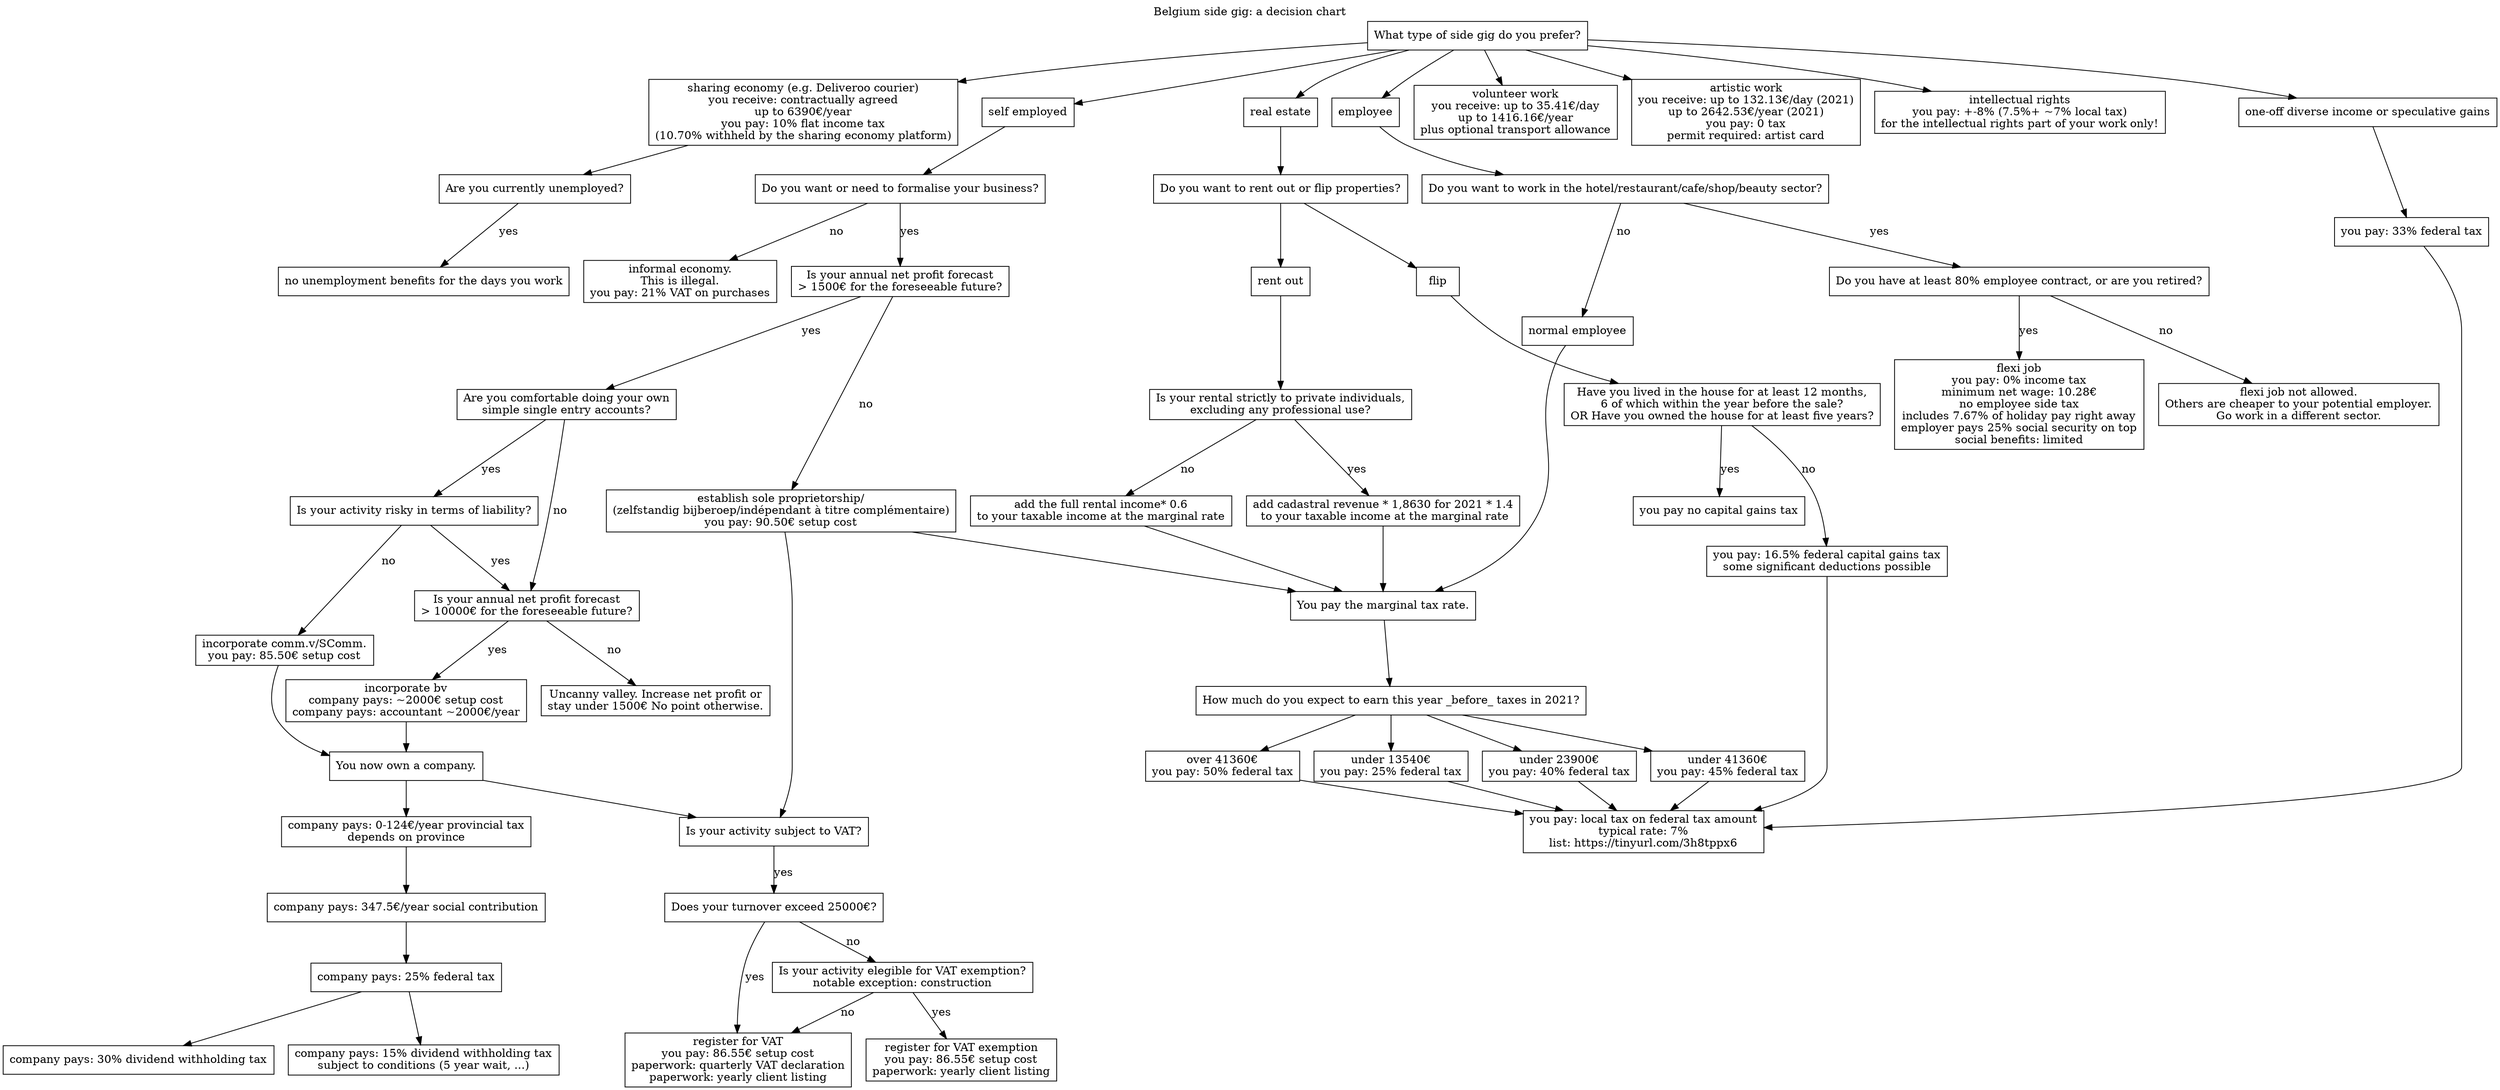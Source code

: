 digraph G {
  labelloc="t";
  label="Belgium side gig: a decision chart";
  
  node [shape=box];
  
  q_status[label="What type of side gig do you prefer?"];


  // Employee   
  q_flexi_job[label="Do you want to work in the hotel/restaurant/cafe/shop/beauty sector?"]
  q_flexi_job_condition[label="Do you have at least 80% employee contract, or are you retired?"]
  flexi_job[label="flexi job\nyou pay: 0% income tax\nminimum net wage: 10.28€\nno employee side tax\nincludes 7.67% of holiday pay right away\nemployer pays 25% social security on top\nsocial benefits: limited"]
  no_flexi_job[label="flexi job not allowed.\nOthers are cheaper to your potential employer.\nGo work in a different sector."]
  normal_employee[label="normal employee"]
  marginal_tax_rate[label="You pay the marginal tax rate."];
  q_marginal_tax_rate[label="How much do you expect to earn this year _before_ taxes in 2021?"]
  marginal_tax_25[label="under 13540€\nyou pay: 25% federal tax"]
  marginal_tax_40[label="under 23900€\nyou pay: 40% federal tax"]
  marginal_tax_45[label="under 41360€\nyou pay: 45% federal tax"]
  marginal_tax_50[label="over 41360€\nyou pay: 50% federal tax"]
  local_tax[label="you pay: local tax on federal tax amount\ntypical rate: 7%\nlist: https://tinyurl.com/3h8tppx6"]

  // Sharing economy
  sharing_economy[label="sharing economy (e.g. Deliveroo courier)\nyou receive: contractually agreed\nup to 6390€/year\nyou pay: 10% flat income tax\n(10.70% withheld by the sharing economy platform)"]
  q_sharing_economy_unemployed[label="Are you currently unemployed?"]
  sharing_economy_unemployed[label="no unemployment benefits for the days you work"]


  // Speculation
  capital_gains[label="one-off diverse income or speculative gains"];
  capital_gains_tax[label="you pay: 33% federal tax"];

  // Self employed
  self_employed[label="self employed"];

  q_need_formalising[label="Do you want or need to formalise your business?"];
  informal[label="informal economy.\nThis is illegal.\nyou pay: 21% VAT on purchases"];

  q_profit[label="Is your annual net profit forecast\n> 1500€ for the foreseeable future?"];
  q_self_account[label="Are you comfortable doing your own\nsimple single entry accounts?"];

  q_risky_self_account[label="Is your activity risky in terms of liability?"];
  q_profit_10000[label="Is your annual net profit forecast\n> 10000€ for the foreseeable future?"];
  no_point[label="Uncanny valley. Increase net profit or\nstay under 1500€ No point otherwise."];

  incorporate_commv[label="incorporate comm.v/SComm.\nyou pay: 85.50€ setup cost"]
  incorporate_bv[label="incorporate bv\ncompany pays: ~2000€ setup cost\ncompany pays: accountant ~2000€/year"];
  incorporated[label="You now own a company."];

  inc_fed_tax[label="company pays: 25% federal tax"];
  inc_prov_tax[label="company pays: 0-124€/year provincial tax\ndepends on province"];
  inc_soc_contrib[label="company pays: 347.5€/year social contribution"];
  inc_div_tax_15[label="company pays: 15% dividend withholding tax\nsubject to conditions (5 year wait, ...)"];
  inc_div_tax_30[label="company pays: 30% dividend withholding tax"];

  q_vat[label="Is your activity subject to VAT?"];
  q_turnover[label="Does your turnover exceed 25000€?"];
  turnover_over_25000[label="register for VAT\nyou pay: 86.55€ setup cost\npaperwork: quarterly VAT declaration\npaperwork: yearly client listing"];
  q_vat_sector[label="Is your activity elegible for VAT exemption?\nnotable exception: construction"];
  vat_exempt[label="register for VAT exemption\nyou pay: 86.55€ setup cost\npaperwork: yearly client listing"];

  sole_proprietor[label="establish sole proprietorship/\n(zelfstandig bijberoep/indépendant à titre complémentaire)\nyou pay: 90.50€ setup cost"]


  // Real estate
  real_estate[label="real estate"]
  q_rental[label="Do you want to rent out or flip properties?"]
  rent[label="rent out"];
  flip;
  q_flip[label="Have you lived in the house for at least 12 months,\n6 of which within the year before the sale?\nOR Have you owned the house for at least five years?"];
  flip_before_5_years[label="you pay: 16.5% federal capital gains tax\nsome significant deductions possible"];
  flip_after_5_years[label="you pay no capital gains tax"];
  q_rental_residential[label="Is your rental strictly to private individuals,\nexcluding any professional use?"];
  rental_residential[label="add cadastral revenue * 1,8630 for 2021 * 1.4\n to your taxable income at the marginal rate"];
  rental_commercial[label="add the full rental income* 0.6\nto your taxable income at the marginal rate"];

  // Volunteer work
  volunteer[label="volunteer work\nyou receive: up to 35.41€/day\nup to 1416.16€/year\nplus optional transport allowance"];

  // Artistic work
  artist[label="artistic work\nyou receive: up to 132.13€/day (2021)\nup to 2642.53€/year (2021)\nyou pay: 0 tax\npermit required: artist card"];

  // Creative work
  creative[label="intellectual rights\nyou pay: +-8% (7.5%+ ~7% local tax)\nfor the intellectual rights part of your work only!"]; 

  //Decision tree
  q_status-> employee;
  q_status-> sharing_economy;
  q_status -> self_employed;
  q_status -> real_estate;
  q_status -> capital_gains;
  q_status -> creative;
  q_status -> volunteer;
  q_status -> artist;

  employee-> q_flexi_job;
  q_flexi_job -> normal_employee[label="no"];
  normal_employee -> marginal_tax_rate;
  marginal_tax_rate -> q_marginal_tax_rate;
  q_marginal_tax_rate -> marginal_tax_25;
  q_marginal_tax_rate -> marginal_tax_40;
  q_marginal_tax_rate -> marginal_tax_45;
  q_marginal_tax_rate -> marginal_tax_50;
  marginal_tax_25 -> local_tax;
  marginal_tax_40 -> local_tax;
  marginal_tax_45 -> local_tax;
  marginal_tax_50 -> local_tax;

  q_flexi_job -> q_flexi_job_condition [label="yes"];
  q_flexi_job_condition -> flexi_job [label="yes"];
  q_flexi_job_condition -> no_flexi_job [label="no"];
  
  sharing_economy -> q_sharing_economy_unemployed;
  q_sharing_economy_unemployed->sharing_economy_unemployed[label="yes"];
  
  real_estate -> q_rental;
  q_rental -> rent;
  q_rental -> flip;
  flip -> q_flip;
  q_flip -> flip_before_5_years[label="no"];
  q_flip -> flip_after_5_years[label="yes"];
  flip_before_5_years -> local_tax;
  rent -> q_rental_residential;
  q_rental_residential -> rental_commercial[label="no"];
  q_rental_residential -> rental_residential[label="yes"];
  rental_residential -> marginal_tax_rate;
  rental_commercial -> marginal_tax_rate;

  capital_gains -> capital_gains_tax;
  capital_gains_tax -> local_tax;

  q_need_formalising -> q_profit [label="yes"];
  q_need_formalising -> informal [label="no"];

  q_profit -> sole_proprietor [label="no"];
  q_profit -> q_self_account [label="yes"];
  q_self_account -> q_profit_10000 [label="no"];
  q_profit_10000 -> incorporate_bv [label="yes"];
  q_profit_10000 -> no_point [label="no"];
  q_self_account -> q_risky_self_account [label="yes"];
  q_risky_self_account -> incorporate_commv [label="no"];
  q_risky_self_account -> q_profit_10000 [label="yes"];
  incorporate_commv -> incorporated;
  incorporate_bv -> incorporated;
  incorporated -> inc_prov_tax;
  incorporated -> q_vat;
  inc_prov_tax-> inc_soc_contrib;
  inc_soc_contrib-> inc_fed_tax;
  inc_fed_tax-> inc_div_tax_15;
  inc_fed_tax-> inc_div_tax_30;
  

  sole_proprietor -> q_vat;
  sole_proprietor -> marginal_tax_rate;
  q_vat -> q_turnover[label="yes"];
  q_turnover -> q_vat_sector[label="no"];
  q_turnover -> turnover_over_25000[label="yes"];
  q_vat_sector -> turnover_over_25000[label="no"];
  q_vat_sector -> vat_exempt[label="yes"];

  self_employed -> q_need_formalising;
}
